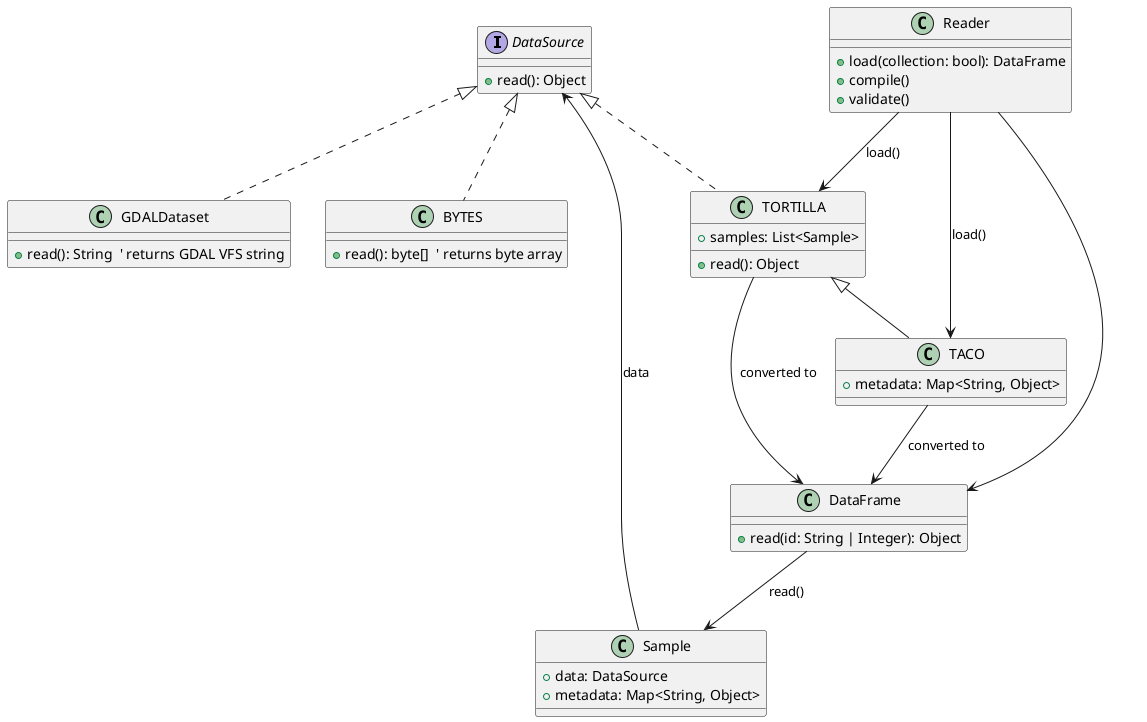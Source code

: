 @startuml

' === Interfaces and Implementations ===
interface DataSource {
    +read(): Object
}

class GDALDataset implements DataSource {
    +read(): String  ' returns GDAL VFS string
}

class BYTES implements DataSource {
    +read(): byte[]  ' returns byte array
}

class TORTILLA implements DataSource {
    +samples: List<Sample>
    +read(): Object
}

class TACO extends TORTILLA {
    +metadata: Map<String, Object>
}

' === Sample and DataFrame ===
class Sample {
    +data: DataSource
    +metadata: Map<String, Object>
}

class DataFrame {
    +read(id: String | Integer): Object
}

DataFrame --> Sample : read()
Sample --> DataSource : data

' === Reader ===
class Reader {
    +load(collection: bool): DataFrame
    +compile()
    +validate()
}

' === Relationships ===
Reader --> TACO : load()
Reader --> TORTILLA : load()
Reader --> DataFrame

TACO --> DataFrame : converted to
TORTILLA --> DataFrame : converted to

@enduml